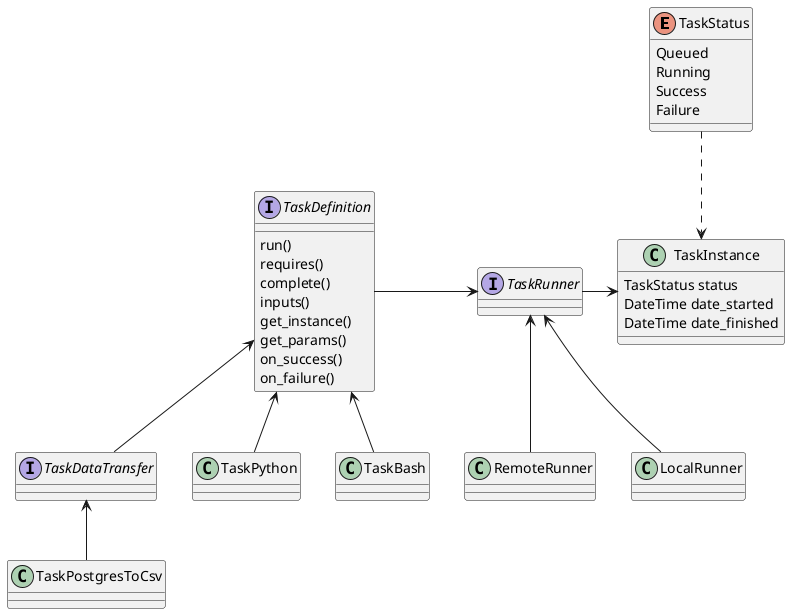 @startuml
/'
I know classes aren't really a thing in Rust
but it helps me to think about the structure.
This is really not data-driven.
I'll try and update this as I go
'/

enum TaskStatus {
  Queued
  Running
  Success
  Failure
}

interface TaskDefinition {
  run()
  requires()
  complete()
  inputs()
  get_instance()
  get_params()
  on_success()
  on_failure()
}
interface TaskRunner
class TaskInstance {
  TaskStatus status
  DateTime date_started
  DateTime date_finished
}

' TaskDefinition implementations
class TaskPython
class TaskBash
interface TaskDataTransfer
class TaskPostgresToCsv

TaskPython -up-> TaskDefinition
TaskBash -up-> TaskDefinition
TaskDataTransfer -up-> TaskDefinition
TaskPostgresToCsv -up-> TaskDataTransfer

' TaskRunner implementations
class LocalRunner
class RemoteRunner
LocalRunner -up-> TaskRunner
RemoteRunner -up-> TaskRunner

TaskDefinition -right-> TaskRunner
TaskRunner -right-> TaskInstance

TaskStatus .down.> TaskInstance

@enduml
